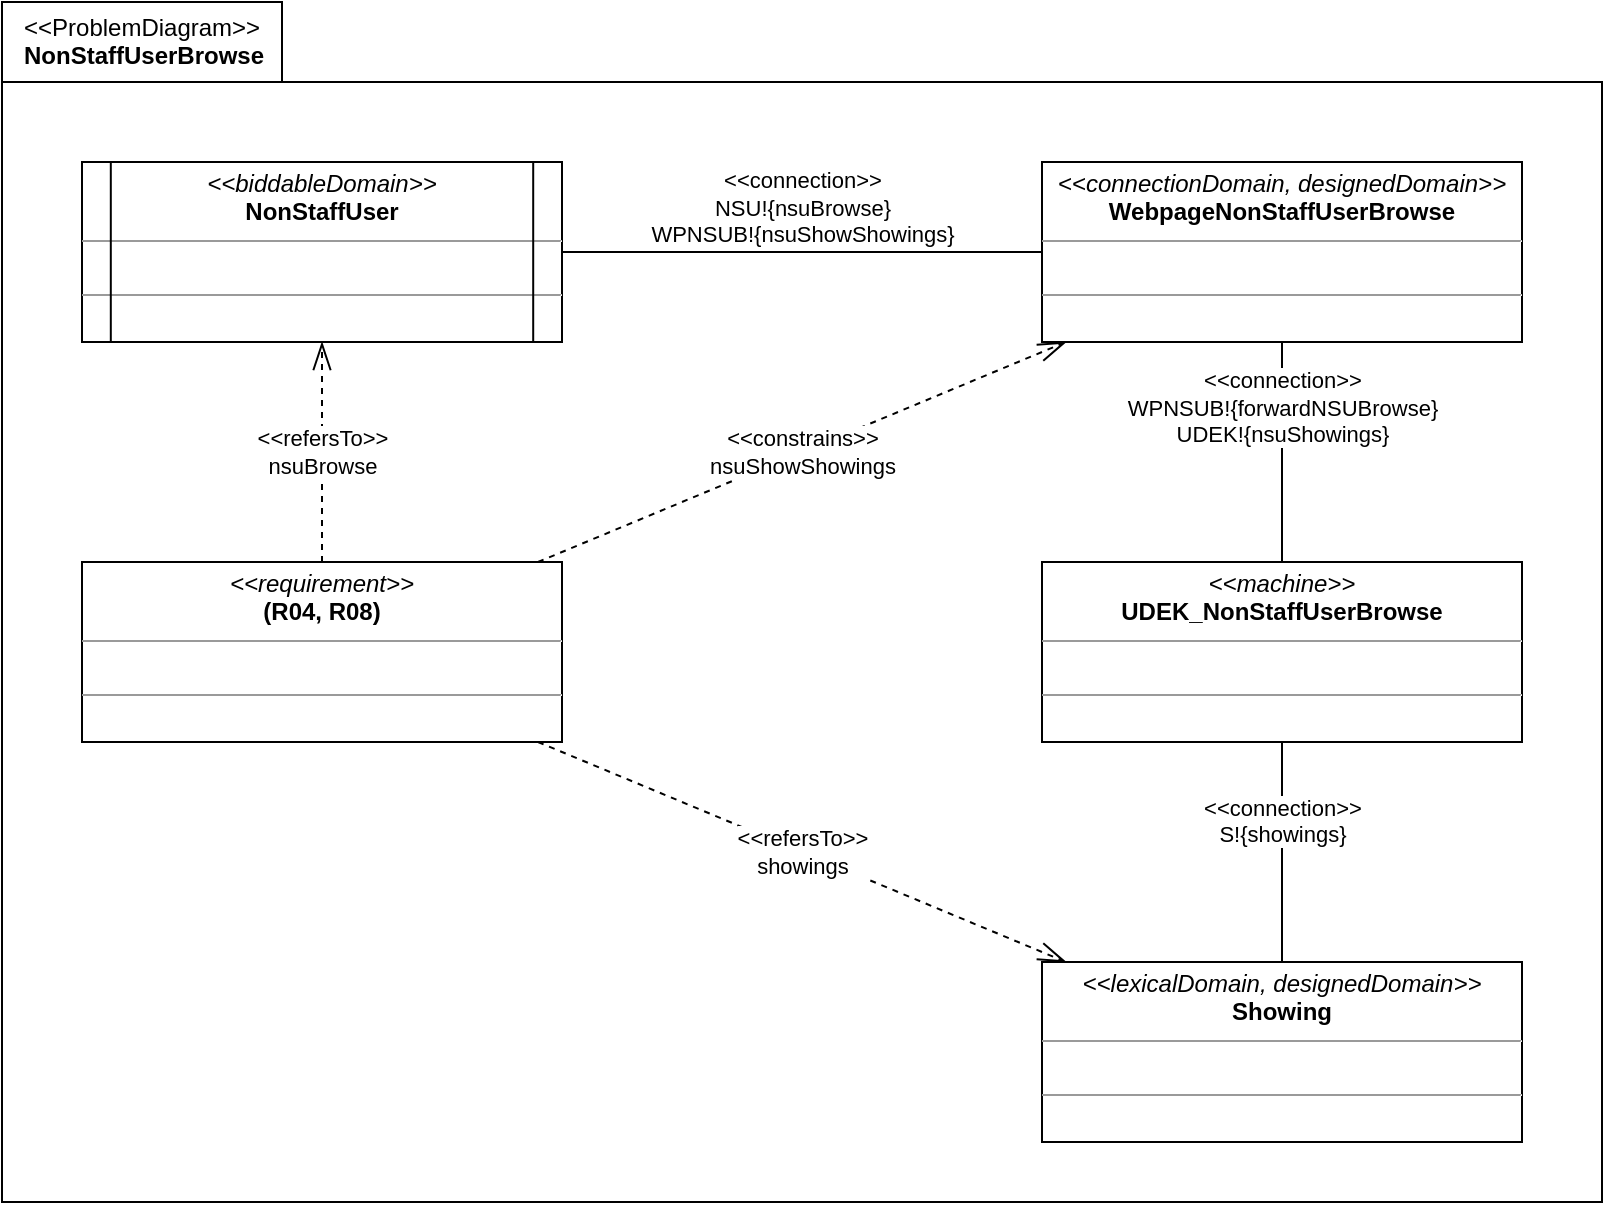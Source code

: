 <mxfile version="16.5.1" type="device" pages="2"><diagram id="HJAiawC3LnzVQ6_J9PEd" name="PD"><mxGraphModel dx="1102" dy="1025" grid="1" gridSize="10" guides="1" tooltips="1" connect="1" arrows="1" fold="1" page="1" pageScale="1" pageWidth="3300" pageHeight="2339" math="0" shadow="0"><root><mxCell id="0"/><mxCell id="1" parent="0"/><mxCell id="Pyk-7Evq5UinFHrFcz_W-2" value="&lt;div&gt;&lt;span style=&quot;font-weight: 400&quot;&gt;&amp;lt;&amp;lt;ProblemDiagram&amp;gt;&amp;gt;&lt;/span&gt;&lt;/div&gt;&lt;div style=&quot;text-align: center&quot;&gt;NonStaffUserBrowse&lt;/div&gt;" style="shape=folder;fontStyle=1;spacingTop=1;tabWidth=140;tabHeight=40;tabPosition=left;html=1;rounded=0;shadow=0;glass=0;comic=0;sketch=0;pointerEvents=1;gradientColor=none;labelPosition=center;verticalLabelPosition=middle;align=left;verticalAlign=top;spacing=0;spacingLeft=11;collapsible=1;container=1;recursiveResize=0;fillColor=default;" parent="1" vertex="1"><mxGeometry x="80" y="80" width="800" height="600" as="geometry"><mxRectangle width="140" height="40" as="alternateBounds"/></mxGeometry></mxCell><mxCell id="Pyk-7Evq5UinFHrFcz_W-1" value="" style="group" parent="Pyk-7Evq5UinFHrFcz_W-2" vertex="1" connectable="0"><mxGeometry x="40" y="80" width="720" height="490" as="geometry"/></mxCell><mxCell id="KDBTLxFGgnaU9NGdv36--2" value="&lt;p style=&quot;margin: 0px ; margin-top: 4px ; text-align: center&quot;&gt;&lt;i&gt;&amp;lt;&amp;lt;machine&amp;gt;&amp;gt;&lt;/i&gt;&lt;br&gt;&lt;b&gt;UDEK_NonStaffUserBrowse&lt;/b&gt;&lt;/p&gt;&lt;hr size=&quot;1&quot;&gt;&lt;p style=&quot;margin: 0px ; margin-left: 4px&quot;&gt;&lt;br&gt;&lt;/p&gt;&lt;hr size=&quot;1&quot;&gt;&lt;p style=&quot;margin: 0px ; margin-left: 4px&quot;&gt;&lt;br&gt;&lt;/p&gt;" style="verticalAlign=top;align=left;overflow=fill;fontSize=12;fontFamily=Helvetica;html=1;rounded=0;shadow=0;glass=0;comic=0;sketch=0;pointerEvents=1;fontColor=default;gradientColor=none;container=0;" parent="Pyk-7Evq5UinFHrFcz_W-1" vertex="1"><mxGeometry x="480" y="200" width="240" height="90" as="geometry"/></mxCell><mxCell id="SD9rnTB3RjBBTFC45QrC-1" value="&amp;lt;&amp;lt;connection&amp;gt;&amp;gt;&lt;br&gt;WPNSUB!{forwardNSUBrowse}&lt;br&gt;UDEK!{nsuShowings}" style="rounded=0;orthogonalLoop=1;jettySize=auto;html=1;startArrow=none;startFill=0;endArrow=none;endFill=0;startSize=12;endSize=12;verticalAlign=bottom;" parent="Pyk-7Evq5UinFHrFcz_W-1" source="KDBTLxFGgnaU9NGdv36--3" target="KDBTLxFGgnaU9NGdv36--2" edge="1"><mxGeometry relative="1" as="geometry"/></mxCell><mxCell id="KDBTLxFGgnaU9NGdv36--3" value="&lt;p style=&quot;margin: 0px ; margin-top: 4px ; text-align: center&quot;&gt;&lt;i&gt;&amp;lt;&amp;lt;connectionDomain, designedDomain&amp;gt;&amp;gt;&lt;/i&gt;&lt;br&gt;&lt;b&gt;WebpageNonStaffUserBrowse&lt;/b&gt;&lt;/p&gt;&lt;hr size=&quot;1&quot;&gt;&lt;p style=&quot;margin: 0px ; margin-left: 4px&quot;&gt;&lt;br&gt;&lt;/p&gt;&lt;hr size=&quot;1&quot;&gt;&lt;p style=&quot;margin: 0px ; margin-left: 4px&quot;&gt;&lt;br&gt;&lt;/p&gt;" style="verticalAlign=top;align=left;overflow=fill;fontSize=12;fontFamily=Helvetica;html=1;rounded=0;shadow=0;glass=0;comic=0;sketch=0;pointerEvents=1;fontColor=default;gradientColor=none;container=0;" parent="Pyk-7Evq5UinFHrFcz_W-1" vertex="1"><mxGeometry x="480" width="240" height="90" as="geometry"/></mxCell><mxCell id="KDBTLxFGgnaU9NGdv36--21" value="" style="group" parent="Pyk-7Evq5UinFHrFcz_W-1" vertex="1" connectable="0"><mxGeometry width="240" height="90" as="geometry"/></mxCell><mxCell id="KDBTLxFGgnaU9NGdv36--15" value="&lt;p style=&quot;margin: 0px ; margin-top: 4px ; text-align: center&quot;&gt;&lt;i&gt;&amp;lt;&amp;lt;biddableDomain&amp;gt;&amp;gt;&lt;/i&gt;&lt;br&gt;&lt;b&gt;NonStaffUser&lt;/b&gt;&lt;/p&gt;&lt;hr size=&quot;1&quot;&gt;&lt;p style=&quot;margin: 0px ; margin-left: 4px&quot;&gt;&lt;br&gt;&lt;/p&gt;&lt;hr size=&quot;1&quot;&gt;&lt;p style=&quot;margin: 0px ; margin-left: 4px&quot;&gt;&lt;br&gt;&lt;/p&gt;" style="verticalAlign=top;align=left;overflow=fill;fontSize=12;fontFamily=Helvetica;html=1;rounded=0;shadow=0;glass=0;comic=0;sketch=0;pointerEvents=1;fontColor=default;gradientColor=none;container=0;points=[[0,0,0,0,0],[0,0.24,0,0,0],[0,0.5,0,0,0],[0,0.76,0,0,0],[0,1,0,0,0],[0.06,0,0,0,0],[0.06,1,0,0,0],[0.13,0,0,0,0],[0.13,1,0,0,0],[0.25,0,0,0,0],[0.25,1,0,0,0],[0.5,0,0,0,0],[0.5,1,0,0,0],[0.75,0,0,0,0],[0.75,1,0,0,0],[0.88,0,0,0,0],[0.88,1,0,0,0],[0.94,0,0,0,0],[0.94,1,0,0,0],[1,0,0,0,0],[1,0.26,0,0,0],[1,0.5,0,0,0],[1,0.76,0,0,0],[1,1,0,0,0]];strokeWidth=1;" parent="KDBTLxFGgnaU9NGdv36--21" vertex="1"><mxGeometry width="240" height="90" as="geometry"/></mxCell><mxCell id="KDBTLxFGgnaU9NGdv36--19" style="rounded=0;orthogonalLoop=1;jettySize=auto;html=1;exitX=0.06;exitY=0;exitDx=0;exitDy=0;exitPerimeter=0;entryX=0.06;entryY=1;entryDx=0;entryDy=0;entryPerimeter=0;startArrow=none;startFill=0;endArrow=none;endFill=0;startSize=12;endSize=12;" parent="KDBTLxFGgnaU9NGdv36--21" source="KDBTLxFGgnaU9NGdv36--15" target="KDBTLxFGgnaU9NGdv36--15" edge="1"><mxGeometry relative="1" as="geometry"/></mxCell><mxCell id="KDBTLxFGgnaU9NGdv36--20" style="rounded=0;orthogonalLoop=1;jettySize=auto;html=1;exitX=0.94;exitY=0;exitDx=0;exitDy=0;exitPerimeter=0;entryX=0.94;entryY=1;entryDx=0;entryDy=0;entryPerimeter=0;startArrow=none;startFill=0;endArrow=none;endFill=0;startSize=12;endSize=12;" parent="KDBTLxFGgnaU9NGdv36--21" source="KDBTLxFGgnaU9NGdv36--15" target="KDBTLxFGgnaU9NGdv36--15" edge="1"><mxGeometry relative="1" as="geometry"><mxPoint x="24.4" y="-30" as="sourcePoint"/><mxPoint x="24.4" y="60" as="targetPoint"/></mxGeometry></mxCell><mxCell id="40rwbLKD-BZJ8o5MiTdF-1" value="&amp;lt;&amp;lt;connection&amp;gt;&amp;gt;&lt;br&gt;NSU!{nsuBrowse}&lt;br&gt;WPNSUB!{nsuShowShowings}" style="rounded=0;orthogonalLoop=1;jettySize=auto;html=1;startArrow=none;startFill=0;endArrow=none;endFill=0;startSize=12;endSize=12;verticalAlign=bottom;" parent="Pyk-7Evq5UinFHrFcz_W-1" source="KDBTLxFGgnaU9NGdv36--15" target="KDBTLxFGgnaU9NGdv36--3" edge="1"><mxGeometry relative="1" as="geometry"/></mxCell><mxCell id="SD9rnTB3RjBBTFC45QrC-4" value="&amp;lt;&amp;lt;connection&amp;gt;&amp;gt;&lt;br&gt;S!{showings}" style="rounded=0;orthogonalLoop=1;jettySize=auto;html=1;startArrow=none;startFill=0;endArrow=none;endFill=0;startSize=12;endSize=12;verticalAlign=bottom;" parent="Pyk-7Evq5UinFHrFcz_W-1" source="SD9rnTB3RjBBTFC45QrC-3" target="KDBTLxFGgnaU9NGdv36--2" edge="1"><mxGeometry relative="1" as="geometry"/></mxCell><mxCell id="SD9rnTB3RjBBTFC45QrC-3" value="&lt;p style=&quot;margin: 0px ; margin-top: 4px ; text-align: center&quot;&gt;&lt;i&gt;&amp;lt;&amp;lt;lexicalDomain, designedDomain&amp;gt;&amp;gt;&lt;/i&gt;&lt;br&gt;&lt;b&gt;Showing&lt;/b&gt;&lt;/p&gt;&lt;hr size=&quot;1&quot;&gt;&lt;p style=&quot;margin: 0px ; margin-left: 4px&quot;&gt;&lt;br&gt;&lt;/p&gt;&lt;hr size=&quot;1&quot;&gt;&lt;p style=&quot;margin: 0px ; margin-left: 4px&quot;&gt;&lt;br&gt;&lt;/p&gt;" style="verticalAlign=top;align=left;overflow=fill;fontSize=12;fontFamily=Helvetica;html=1;rounded=0;shadow=0;glass=0;comic=0;sketch=0;pointerEvents=1;fontColor=default;gradientColor=none;container=0;strokeWidth=1;" parent="Pyk-7Evq5UinFHrFcz_W-1" vertex="1"><mxGeometry x="480" y="400" width="240" height="90" as="geometry"/></mxCell><mxCell id="SD9rnTB3RjBBTFC45QrC-7" value="&amp;lt;&amp;lt;constrains&amp;gt;&amp;gt;&lt;br&gt;nsuShowShowings" style="edgeStyle=none;rounded=0;orthogonalLoop=1;jettySize=auto;html=1;startArrow=none;startFill=0;endArrow=openThin;endFill=0;startSize=12;endSize=12;dashed=1;" parent="Pyk-7Evq5UinFHrFcz_W-1" source="SD9rnTB3RjBBTFC45QrC-5" target="KDBTLxFGgnaU9NGdv36--3" edge="1"><mxGeometry relative="1" as="geometry"/></mxCell><mxCell id="SD9rnTB3RjBBTFC45QrC-8" value="&amp;lt;&amp;lt;refersTo&amp;gt;&amp;gt;&lt;br&gt;nsuBrowse" style="edgeStyle=none;rounded=0;orthogonalLoop=1;jettySize=auto;html=1;dashed=1;startArrow=none;startFill=0;endArrow=openThin;endFill=0;startSize=12;endSize=12;" parent="Pyk-7Evq5UinFHrFcz_W-1" source="SD9rnTB3RjBBTFC45QrC-5" target="KDBTLxFGgnaU9NGdv36--15" edge="1"><mxGeometry relative="1" as="geometry"/></mxCell><mxCell id="SD9rnTB3RjBBTFC45QrC-9" value="&amp;lt;&amp;lt;refersTo&amp;gt;&amp;gt;&lt;br&gt;showings" style="edgeStyle=none;rounded=0;orthogonalLoop=1;jettySize=auto;html=1;dashed=1;startArrow=none;startFill=0;endArrow=openThin;endFill=0;startSize=12;endSize=12;" parent="Pyk-7Evq5UinFHrFcz_W-1" source="SD9rnTB3RjBBTFC45QrC-5" target="SD9rnTB3RjBBTFC45QrC-3" edge="1"><mxGeometry relative="1" as="geometry"/></mxCell><mxCell id="SD9rnTB3RjBBTFC45QrC-5" value="&lt;p style=&quot;margin: 0px ; margin-top: 4px ; text-align: center&quot;&gt;&lt;i&gt;&amp;lt;&amp;lt;requirement&amp;gt;&amp;gt;&lt;/i&gt;&lt;br&gt;&lt;b&gt;(R04, R08)&lt;/b&gt;&lt;/p&gt;&lt;hr size=&quot;1&quot;&gt;&lt;p style=&quot;margin: 0px ; margin-left: 4px&quot;&gt;&lt;br&gt;&lt;/p&gt;&lt;hr size=&quot;1&quot;&gt;&lt;p style=&quot;margin: 0px ; margin-left: 4px&quot;&gt;&lt;br&gt;&lt;/p&gt;" style="verticalAlign=top;align=left;overflow=fill;fontSize=12;fontFamily=Helvetica;html=1;rounded=0;shadow=0;glass=0;comic=0;sketch=0;pointerEvents=1;fontColor=default;gradientColor=none;container=0;" parent="Pyk-7Evq5UinFHrFcz_W-1" vertex="1"><mxGeometry y="200" width="240" height="90" as="geometry"/></mxCell></root></mxGraphModel></diagram><diagram id="oI22RJOVd-UNP8y3LHGg" name="Mapping"><mxGraphModel dx="1662" dy="875" grid="1" gridSize="10" guides="1" tooltips="1" connect="1" arrows="1" fold="1" page="1" pageScale="1" pageWidth="3300" pageHeight="2339" math="0" shadow="0"><root><mxCell id="fOLdVOs8vfkJuQPFm-1K-0"/><mxCell id="fOLdVOs8vfkJuQPFm-1K-1" parent="fOLdVOs8vfkJuQPFm-1K-0"/><mxCell id="yC-IHtAwKcbV0Vknm0KA-0" value="" style="group" parent="fOLdVOs8vfkJuQPFm-1K-1" vertex="1" connectable="0"><mxGeometry x="40" y="80" width="240" height="90" as="geometry"/></mxCell><mxCell id="yC-IHtAwKcbV0Vknm0KA-1" value="&lt;p style=&quot;margin: 0px ; margin-top: 4px ; text-align: center&quot;&gt;&lt;i&gt;&amp;lt;&amp;lt;biddableDomain&amp;gt;&amp;gt;&lt;/i&gt;&lt;br&gt;&lt;b&gt;Customer&lt;/b&gt;&lt;/p&gt;&lt;hr size=&quot;1&quot;&gt;&lt;p style=&quot;margin: 0px ; margin-left: 4px&quot;&gt;&lt;br&gt;&lt;/p&gt;&lt;hr size=&quot;1&quot;&gt;&lt;p style=&quot;margin: 0px ; margin-left: 4px&quot;&gt;&lt;br&gt;&lt;/p&gt;" style="verticalAlign=top;align=left;overflow=fill;fontSize=12;fontFamily=Helvetica;html=1;rounded=0;shadow=0;glass=0;comic=0;sketch=0;pointerEvents=1;fontColor=default;gradientColor=none;container=0;points=[[0,0,0,0,0],[0,0.24,0,0,0],[0,0.5,0,0,0],[0,0.76,0,0,0],[0,1,0,0,0],[0.06,0,0,0,0],[0.06,1,0,0,0],[0.13,0,0,0,0],[0.13,1,0,0,0],[0.25,0,0,0,0],[0.25,1,0,0,0],[0.5,0,0,0,0],[0.5,1,0,0,0],[0.75,0,0,0,0],[0.75,1,0,0,0],[0.88,0,0,0,0],[0.88,1,0,0,0],[0.94,0,0,0,0],[0.94,1,0,0,0],[1,0,0,0,0],[1,0.26,0,0,0],[1,0.5,0,0,0],[1,0.76,0,0,0],[1,1,0,0,0]];strokeWidth=1;" parent="yC-IHtAwKcbV0Vknm0KA-0" vertex="1"><mxGeometry width="240" height="90" as="geometry"/></mxCell><mxCell id="yC-IHtAwKcbV0Vknm0KA-2" style="rounded=0;orthogonalLoop=1;jettySize=auto;html=1;endArrow=none;endFill=0;strokeWidth=1;entryX=0.06;entryY=1;entryDx=0;entryDy=0;entryPerimeter=0;exitX=0.06;exitY=0;exitDx=0;exitDy=0;exitPerimeter=0;" parent="yC-IHtAwKcbV0Vknm0KA-0" source="yC-IHtAwKcbV0Vknm0KA-1" target="yC-IHtAwKcbV0Vknm0KA-1" edge="1"><mxGeometry relative="1" as="geometry"><mxPoint x="30" as="sourcePoint"/><mxPoint x="14" y="90" as="targetPoint"/></mxGeometry></mxCell><mxCell id="yC-IHtAwKcbV0Vknm0KA-3" style="edgeStyle=none;shape=connector;rounded=0;orthogonalLoop=1;jettySize=auto;html=1;exitX=0.94;exitY=0;exitDx=0;exitDy=0;exitPerimeter=0;labelBackgroundColor=default;fontFamily=Helvetica;fontSize=11;fontColor=default;endArrow=none;endFill=0;strokeColor=default;strokeWidth=1;" parent="yC-IHtAwKcbV0Vknm0KA-0" source="yC-IHtAwKcbV0Vknm0KA-1" edge="1"><mxGeometry relative="1" as="geometry"><mxPoint x="226" y="90" as="targetPoint"/></mxGeometry></mxCell><mxCell id="yC-IHtAwKcbV0Vknm0KA-4" value="" style="group" parent="fOLdVOs8vfkJuQPFm-1K-1" vertex="1" connectable="0"><mxGeometry x="360" y="80" width="240" height="90" as="geometry"/></mxCell><mxCell id="yC-IHtAwKcbV0Vknm0KA-5" value="&lt;p style=&quot;margin: 0px ; margin-top: 4px ; text-align: center&quot;&gt;&lt;i&gt;&amp;lt;&amp;lt;biddableDomain&amp;gt;&amp;gt;&lt;/i&gt;&lt;br&gt;&lt;b&gt;User&lt;/b&gt;&lt;/p&gt;&lt;hr size=&quot;1&quot;&gt;&lt;p style=&quot;margin: 0px ; margin-left: 4px&quot;&gt;&lt;br&gt;&lt;/p&gt;&lt;hr size=&quot;1&quot;&gt;&lt;p style=&quot;margin: 0px ; margin-left: 4px&quot;&gt;&lt;br&gt;&lt;/p&gt;" style="verticalAlign=top;align=left;overflow=fill;fontSize=12;fontFamily=Helvetica;html=1;rounded=0;shadow=0;glass=0;comic=0;sketch=0;pointerEvents=1;fontColor=default;gradientColor=none;container=0;points=[[0,0,0,0,0],[0,0.24,0,0,0],[0,0.5,0,0,0],[0,0.76,0,0,0],[0,1,0,0,0],[0.06,0,0,0,0],[0.06,1,0,0,0],[0.13,0,0,0,0],[0.13,1,0,0,0],[0.25,0,0,0,0],[0.25,1,0,0,0],[0.5,0,0,0,0],[0.5,1,0,0,0],[0.75,0,0,0,0],[0.75,1,0,0,0],[0.88,0,0,0,0],[0.88,1,0,0,0],[0.94,0,0,0,0],[0.94,1,0,0,0],[1,0,0,0,0],[1,0.26,0,0,0],[1,0.5,0,0,0],[1,0.76,0,0,0],[1,1,0,0,0]];strokeWidth=1;" parent="yC-IHtAwKcbV0Vknm0KA-4" vertex="1"><mxGeometry width="240" height="90" as="geometry"/></mxCell><mxCell id="yC-IHtAwKcbV0Vknm0KA-6" style="rounded=0;orthogonalLoop=1;jettySize=auto;html=1;endArrow=none;endFill=0;strokeWidth=1;entryX=0.06;entryY=1;entryDx=0;entryDy=0;entryPerimeter=0;exitX=0.06;exitY=0;exitDx=0;exitDy=0;exitPerimeter=0;" parent="yC-IHtAwKcbV0Vknm0KA-4" source="yC-IHtAwKcbV0Vknm0KA-5" target="yC-IHtAwKcbV0Vknm0KA-5" edge="1"><mxGeometry relative="1" as="geometry"><mxPoint x="30" as="sourcePoint"/><mxPoint x="14" y="90" as="targetPoint"/></mxGeometry></mxCell><mxCell id="yC-IHtAwKcbV0Vknm0KA-7" style="edgeStyle=none;shape=connector;rounded=0;orthogonalLoop=1;jettySize=auto;html=1;exitX=0.94;exitY=0;exitDx=0;exitDy=0;exitPerimeter=0;labelBackgroundColor=default;fontFamily=Helvetica;fontSize=11;fontColor=default;endArrow=none;endFill=0;strokeColor=default;strokeWidth=1;" parent="yC-IHtAwKcbV0Vknm0KA-4" source="yC-IHtAwKcbV0Vknm0KA-5" edge="1"><mxGeometry relative="1" as="geometry"><mxPoint x="226" y="90" as="targetPoint"/></mxGeometry></mxCell><mxCell id="yC-IHtAwKcbV0Vknm0KA-8" style="edgeStyle=orthogonalEdgeStyle;rounded=0;orthogonalLoop=1;jettySize=auto;html=1;exitX=0.5;exitY=0;exitDx=0;exitDy=0;exitPerimeter=0;endArrow=openThin;endFill=0;endSize=12;startSize=12;startArrow=diamondThin;startFill=0;" parent="fOLdVOs8vfkJuQPFm-1K-1" source="yC-IHtAwKcbV0Vknm0KA-11" target="yC-IHtAwKcbV0Vknm0KA-1" edge="1"><mxGeometry relative="1" as="geometry"/></mxCell><mxCell id="yC-IHtAwKcbV0Vknm0KA-9" style="edgeStyle=orthogonalEdgeStyle;rounded=0;orthogonalLoop=1;jettySize=auto;html=1;exitX=0.5;exitY=0;exitDx=0;exitDy=0;exitPerimeter=0;startArrow=diamondThin;startFill=0;endArrow=openThin;endFill=0;startSize=12;endSize=12;" parent="fOLdVOs8vfkJuQPFm-1K-1" source="yC-IHtAwKcbV0Vknm0KA-11" target="yC-IHtAwKcbV0Vknm0KA-5" edge="1"><mxGeometry relative="1" as="geometry"/></mxCell><mxCell id="yC-IHtAwKcbV0Vknm0KA-10" value="" style="group" parent="fOLdVOs8vfkJuQPFm-1K-1" vertex="1" connectable="0"><mxGeometry x="200" y="240" width="240" height="90" as="geometry"/></mxCell><mxCell id="yC-IHtAwKcbV0Vknm0KA-11" value="&lt;p style=&quot;margin: 0px ; margin-top: 4px ; text-align: center&quot;&gt;&lt;i&gt;&amp;lt;&amp;lt;biddableDomain&amp;gt;&amp;gt;&lt;/i&gt;&lt;br&gt;&lt;b&gt;NonStaffUser&lt;/b&gt;&lt;/p&gt;&lt;hr size=&quot;1&quot;&gt;&lt;p style=&quot;margin: 0px ; margin-left: 4px&quot;&gt;&lt;br&gt;&lt;/p&gt;&lt;hr size=&quot;1&quot;&gt;&lt;p style=&quot;margin: 0px ; margin-left: 4px&quot;&gt;&lt;br&gt;&lt;/p&gt;" style="verticalAlign=top;align=left;overflow=fill;fontSize=12;fontFamily=Helvetica;html=1;rounded=0;shadow=0;glass=0;comic=0;sketch=0;pointerEvents=1;fontColor=default;gradientColor=none;container=0;points=[[0,0,0,0,0],[0,0.24,0,0,0],[0,0.5,0,0,0],[0,0.76,0,0,0],[0,1,0,0,0],[0.06,0,0,0,0],[0.06,1,0,0,0],[0.13,0,0,0,0],[0.13,1,0,0,0],[0.25,0,0,0,0],[0.25,1,0,0,0],[0.5,0,0,0,0],[0.5,1,0,0,0],[0.75,0,0,0,0],[0.75,1,0,0,0],[0.88,0,0,0,0],[0.88,1,0,0,0],[0.94,0,0,0,0],[0.94,1,0,0,0],[1,0,0,0,0],[1,0.26,0,0,0],[1,0.5,0,0,0],[1,0.76,0,0,0],[1,1,0,0,0]];strokeWidth=1;" parent="yC-IHtAwKcbV0Vknm0KA-10" vertex="1"><mxGeometry width="240" height="90" as="geometry"/></mxCell><mxCell id="yC-IHtAwKcbV0Vknm0KA-12" style="rounded=0;orthogonalLoop=1;jettySize=auto;html=1;exitX=0.06;exitY=0;exitDx=0;exitDy=0;exitPerimeter=0;entryX=0.06;entryY=1;entryDx=0;entryDy=0;entryPerimeter=0;startArrow=none;startFill=0;endArrow=none;endFill=0;startSize=12;endSize=12;" parent="yC-IHtAwKcbV0Vknm0KA-10" source="yC-IHtAwKcbV0Vknm0KA-11" target="yC-IHtAwKcbV0Vknm0KA-11" edge="1"><mxGeometry relative="1" as="geometry"/></mxCell><mxCell id="yC-IHtAwKcbV0Vknm0KA-13" style="rounded=0;orthogonalLoop=1;jettySize=auto;html=1;exitX=0.94;exitY=0;exitDx=0;exitDy=0;exitPerimeter=0;entryX=0.94;entryY=1;entryDx=0;entryDy=0;entryPerimeter=0;startArrow=none;startFill=0;endArrow=none;endFill=0;startSize=12;endSize=12;" parent="yC-IHtAwKcbV0Vknm0KA-10" source="yC-IHtAwKcbV0Vknm0KA-11" target="yC-IHtAwKcbV0Vknm0KA-11" edge="1"><mxGeometry relative="1" as="geometry"><mxPoint x="24.4" y="-30" as="sourcePoint"/><mxPoint x="24.4" y="60" as="targetPoint"/></mxGeometry></mxCell><mxCell id="Otl8EnRv2uJ1sNcV3oOm-0" value="" style="group" parent="fOLdVOs8vfkJuQPFm-1K-1" vertex="1" connectable="0"><mxGeometry x="200" y="720" width="240" height="90" as="geometry"/></mxCell><mxCell id="Otl8EnRv2uJ1sNcV3oOm-1" value="&lt;p style=&quot;margin: 0px ; margin-top: 4px ; text-align: center&quot;&gt;&lt;i&gt;&amp;lt;&amp;lt;interface&amp;gt;&amp;gt;&lt;/i&gt;&lt;br&gt;&lt;b&gt;NSU!{nsuBrowse}&lt;/b&gt;&lt;/p&gt;&lt;hr size=&quot;1&quot;&gt;&lt;p style=&quot;margin: 0px ; margin-left: 4px&quot;&gt;&lt;br&gt;&lt;/p&gt;&lt;hr size=&quot;1&quot;&gt;&lt;p style=&quot;margin: 0px ; margin-left: 4px&quot;&gt;&lt;br&gt;&lt;/p&gt;" style="verticalAlign=top;align=left;overflow=fill;fontSize=12;fontFamily=Helvetica;html=1;rounded=0;shadow=0;glass=0;comic=0;sketch=0;pointerEvents=1;fontColor=default;gradientColor=none;container=0;points=[[0,0,0,0,0],[0,0.24,0,0,0],[0,0.5,0,0,0],[0,0.76,0,0,0],[0,1,0,0,0],[0.06,0,0,0,0],[0.06,1,0,0,0],[0.13,0,0,0,0],[0.13,1,0,0,0],[0.25,0,0,0,0],[0.25,1,0,0,0],[0.5,0,0,0,0],[0.5,1,0,0,0],[0.75,0,0,0,0],[0.75,1,0,0,0],[0.88,0,0,0,0],[0.88,1,0,0,0],[0.94,0,0,0,0],[0.94,1,0,0,0],[1,0,0,0,0],[1,0.26,0,0,0],[1,0.5,0,0,0],[1,0.76,0,0,0],[1,1,0,0,0]];strokeWidth=1;" parent="Otl8EnRv2uJ1sNcV3oOm-0" vertex="1"><mxGeometry width="240" height="90" as="geometry"/></mxCell><mxCell id="GV2AbOOw1VaXCesjClQB-0" value="" style="group" parent="fOLdVOs8vfkJuQPFm-1K-1" vertex="1" connectable="0"><mxGeometry x="200" y="560" width="240" height="90" as="geometry"/></mxCell><mxCell id="GV2AbOOw1VaXCesjClQB-1" value="&lt;p style=&quot;margin: 0px ; margin-top: 4px ; text-align: center&quot;&gt;&lt;i&gt;&amp;lt;&amp;lt;interface&amp;gt;&amp;gt;&lt;/i&gt;&lt;br&gt;&lt;b&gt;C!{uBrowse}&lt;/b&gt;&lt;/p&gt;&lt;hr size=&quot;1&quot;&gt;&lt;p style=&quot;margin: 0px ; margin-left: 4px&quot;&gt;&lt;br&gt;&lt;/p&gt;&lt;hr size=&quot;1&quot;&gt;&lt;p style=&quot;margin: 0px ; margin-left: 4px&quot;&gt;&lt;br&gt;&lt;/p&gt;" style="verticalAlign=top;align=left;overflow=fill;fontSize=12;fontFamily=Helvetica;html=1;rounded=0;shadow=0;glass=0;comic=0;sketch=0;pointerEvents=1;fontColor=default;gradientColor=none;container=0;points=[[0,0,0,0,0],[0,0.24,0,0,0],[0,0.5,0,0,0],[0,0.76,0,0,0],[0,1,0,0,0],[0.06,0,0,0,0],[0.06,1,0,0,0],[0.13,0,0,0,0],[0.13,1,0,0,0],[0.25,0,0,0,0],[0.25,1,0,0,0],[0.5,0,0,0,0],[0.5,1,0,0,0],[0.75,0,0,0,0],[0.75,1,0,0,0],[0.88,0,0,0,0],[0.88,1,0,0,0],[0.94,0,0,0,0],[0.94,1,0,0,0],[1,0,0,0,0],[1,0.26,0,0,0],[1,0.5,0,0,0],[1,0.76,0,0,0],[1,1,0,0,0]];strokeWidth=1;" parent="GV2AbOOw1VaXCesjClQB-0" vertex="1"><mxGeometry width="240" height="90" as="geometry"/></mxCell><mxCell id="GV2AbOOw1VaXCesjClQB-2" value="&lt;p style=&quot;margin: 0px ; margin-top: 4px ; text-align: center&quot;&gt;&lt;i&gt;&amp;lt;&amp;lt;interface&amp;gt;&amp;gt;&lt;/i&gt;&lt;br&gt;&lt;b&gt;U!{uBrowse}&lt;/b&gt;&lt;/p&gt;&lt;hr size=&quot;1&quot;&gt;&lt;p style=&quot;margin: 0px ; margin-left: 4px&quot;&gt;&lt;br&gt;&lt;/p&gt;&lt;hr size=&quot;1&quot;&gt;&lt;p style=&quot;margin: 0px ; margin-left: 4px&quot;&gt;&lt;br&gt;&lt;/p&gt;" style="verticalAlign=top;align=left;overflow=fill;fontSize=12;fontFamily=Helvetica;html=1;rounded=0;shadow=0;glass=0;comic=0;sketch=0;pointerEvents=1;fontColor=default;gradientColor=none;container=0;points=[[0,0,0,0,0],[0,0.24,0,0,0],[0,0.5,0,0,0],[0,0.76,0,0,0],[0,1,0,0,0],[0.06,0,0,0,0],[0.06,1,0,0,0],[0.13,0,0,0,0],[0.13,1,0,0,0],[0.25,0,0,0,0],[0.25,1,0,0,0],[0.5,0,0,0,0],[0.5,1,0,0,0],[0.75,0,0,0,0],[0.75,1,0,0,0],[0.88,0,0,0,0],[0.88,1,0,0,0],[0.94,0,0,0,0],[0.94,1,0,0,0],[1,0,0,0,0],[1,0.26,0,0,0],[1,0.5,0,0,0],[1,0.76,0,0,0],[1,1,0,0,0]];strokeWidth=1;" parent="fOLdVOs8vfkJuQPFm-1K-1" vertex="1"><mxGeometry x="200" y="880" width="240" height="90" as="geometry"/></mxCell><mxCell id="j6mfx0AlwyM8R6SO0MoJ-4" style="edgeStyle=none;rounded=0;orthogonalLoop=1;jettySize=auto;html=1;startArrow=diamondThin;startFill=0;endArrow=openThin;endFill=0;startSize=12;endSize=12;" parent="fOLdVOs8vfkJuQPFm-1K-1" source="j6mfx0AlwyM8R6SO0MoJ-2" target="GV2AbOOw1VaXCesjClQB-1" edge="1"><mxGeometry relative="1" as="geometry"><mxPoint x="680.0" y="530" as="sourcePoint"/></mxGeometry></mxCell><mxCell id="j6mfx0AlwyM8R6SO0MoJ-2" value="&lt;p style=&quot;margin: 0px ; margin-top: 4px ; text-align: center&quot;&gt;&lt;i&gt;&amp;lt;&amp;lt;interface&amp;gt;&amp;gt;&lt;/i&gt;&lt;br&gt;&lt;b&gt;C!{cLogout, cBrowse, bookTickets}&lt;/b&gt;&lt;/p&gt;&lt;hr size=&quot;1&quot;&gt;&lt;p style=&quot;margin: 0px ; margin-left: 4px&quot;&gt;&lt;br&gt;&lt;/p&gt;&lt;hr size=&quot;1&quot;&gt;&lt;p style=&quot;margin: 0px ; margin-left: 4px&quot;&gt;&lt;br&gt;&lt;/p&gt;" style="verticalAlign=top;align=left;overflow=fill;fontSize=12;fontFamily=Helvetica;html=1;rounded=0;shadow=0;glass=0;comic=0;sketch=0;pointerEvents=1;fontColor=default;gradientColor=none;container=0;" parent="fOLdVOs8vfkJuQPFm-1K-1" vertex="1"><mxGeometry x="200" y="400" width="240" height="90" as="geometry"/></mxCell><mxCell id="j6mfx0AlwyM8R6SO0MoJ-5" style="edgeStyle=none;rounded=0;orthogonalLoop=1;jettySize=auto;html=1;startArrow=diamondThin;startFill=0;endArrow=openThin;endFill=0;startSize=12;endSize=12;" parent="fOLdVOs8vfkJuQPFm-1K-1" source="j6mfx0AlwyM8R6SO0MoJ-3" target="GV2AbOOw1VaXCesjClQB-2" edge="1"><mxGeometry relative="1" as="geometry"/></mxCell><mxCell id="j6mfx0AlwyM8R6SO0MoJ-3" value="&lt;p style=&quot;margin: 0px ; margin-top: 4px ; text-align: center&quot;&gt;&lt;i&gt;&amp;lt;&amp;lt;interface&amp;gt;&amp;gt;&lt;/i&gt;&lt;br&gt;&lt;b&gt;U!{uBrowse, cLogin, cRegister, sLogin}&lt;/b&gt;&lt;/p&gt;&lt;hr size=&quot;1&quot;&gt;&lt;p style=&quot;margin: 0px ; margin-left: 4px&quot;&gt;&lt;br&gt;&lt;/p&gt;&lt;hr size=&quot;1&quot;&gt;&lt;p style=&quot;margin: 0px ; margin-left: 4px&quot;&gt;&lt;br&gt;&lt;/p&gt;" style="verticalAlign=top;align=left;overflow=fill;fontSize=12;fontFamily=Helvetica;html=1;rounded=0;shadow=0;glass=0;comic=0;sketch=0;pointerEvents=1;fontColor=default;gradientColor=none;container=0;" parent="fOLdVOs8vfkJuQPFm-1K-1" vertex="1"><mxGeometry x="200" y="1040" width="240" height="90" as="geometry"/></mxCell><mxCell id="vW-XqCMh03adUwAaLaFq-0" value="" style="group" parent="fOLdVOs8vfkJuQPFm-1K-1" vertex="1" connectable="0"><mxGeometry x="840" y="400" width="240" height="90" as="geometry"/></mxCell><mxCell id="vW-XqCMh03adUwAaLaFq-1" value="&lt;p style=&quot;margin: 0px ; margin-top: 4px ; text-align: center&quot;&gt;&lt;i&gt;&amp;lt;&amp;lt;interface&amp;gt;&amp;gt;&lt;/i&gt;&lt;br&gt;&lt;b&gt;WPNSUB!{nsuShowShowings}&lt;/b&gt;&lt;/p&gt;&lt;hr size=&quot;1&quot;&gt;&lt;p style=&quot;margin: 0px ; margin-left: 4px&quot;&gt;&lt;br&gt;&lt;/p&gt;&lt;hr size=&quot;1&quot;&gt;&lt;p style=&quot;margin: 0px ; margin-left: 4px&quot;&gt;&lt;br&gt;&lt;/p&gt;" style="verticalAlign=top;align=left;overflow=fill;fontSize=12;fontFamily=Helvetica;html=1;rounded=0;shadow=0;glass=0;comic=0;sketch=0;pointerEvents=1;fontColor=default;gradientColor=none;container=0;points=[[0,0,0,0,0],[0,0.24,0,0,0],[0,0.5,0,0,0],[0,0.76,0,0,0],[0,1,0,0,0],[0.06,0,0,0,0],[0.06,1,0,0,0],[0.13,0,0,0,0],[0.13,1,0,0,0],[0.25,0,0,0,0],[0.25,1,0,0,0],[0.5,0,0,0,0],[0.5,1,0,0,0],[0.75,0,0,0,0],[0.75,1,0,0,0],[0.88,0,0,0,0],[0.88,1,0,0,0],[0.94,0,0,0,0],[0.94,1,0,0,0],[1,0,0,0,0],[1,0.26,0,0,0],[1,0.5,0,0,0],[1,0.76,0,0,0],[1,1,0,0,0]];strokeWidth=1;" parent="vW-XqCMh03adUwAaLaFq-0" vertex="1"><mxGeometry width="240" height="90" as="geometry"/></mxCell><mxCell id="suFBQ_Q6jBbxhgPxG9cx-0" value="" style="group" parent="fOLdVOs8vfkJuQPFm-1K-1" vertex="1" connectable="0"><mxGeometry x="680" y="240" width="240" height="90" as="geometry"/></mxCell><mxCell id="suFBQ_Q6jBbxhgPxG9cx-1" value="&lt;p style=&quot;margin: 0px ; margin-top: 4px ; text-align: center&quot;&gt;&lt;i&gt;&amp;lt;&amp;lt;interface&amp;gt;&amp;gt;&lt;/i&gt;&lt;br&gt;&lt;b&gt;UDEK!{cShowWebsite}&lt;/b&gt;&lt;/p&gt;&lt;hr size=&quot;1&quot;&gt;&lt;p style=&quot;margin: 0px ; margin-left: 4px&quot;&gt;&lt;br&gt;&lt;/p&gt;&lt;hr size=&quot;1&quot;&gt;&lt;p style=&quot;margin: 0px ; margin-left: 4px&quot;&gt;&lt;br&gt;&lt;/p&gt;" style="verticalAlign=top;align=left;overflow=fill;fontSize=12;fontFamily=Helvetica;html=1;rounded=0;shadow=0;glass=0;comic=0;sketch=0;pointerEvents=1;fontColor=default;gradientColor=none;container=0;points=[[0,0,0,0,0],[0,0.24,0,0,0],[0,0.5,0,0,0],[0,0.76,0,0,0],[0,1,0,0,0],[0.06,0,0,0,0],[0.06,1,0,0,0],[0.13,0,0,0,0],[0.13,1,0,0,0],[0.25,0,0,0,0],[0.25,1,0,0,0],[0.5,0,0,0,0],[0.5,1,0,0,0],[0.75,0,0,0,0],[0.75,1,0,0,0],[0.88,0,0,0,0],[0.88,1,0,0,0],[0.94,0,0,0,0],[0.94,1,0,0,0],[1,0,0,0,0],[1,0.26,0,0,0],[1,0.5,0,0,0],[1,0.76,0,0,0],[1,1,0,0,0]];strokeWidth=1;" parent="suFBQ_Q6jBbxhgPxG9cx-0" vertex="1"><mxGeometry width="240" height="90" as="geometry"/></mxCell><mxCell id="suFBQ_Q6jBbxhgPxG9cx-2" value="" style="group" parent="fOLdVOs8vfkJuQPFm-1K-1" vertex="1" connectable="0"><mxGeometry x="1000" y="240" width="240" height="90" as="geometry"/></mxCell><mxCell id="suFBQ_Q6jBbxhgPxG9cx-3" value="&lt;p style=&quot;margin: 0px ; margin-top: 4px ; text-align: center&quot;&gt;&lt;i&gt;&amp;lt;&amp;lt;interface&amp;gt;&amp;gt;&lt;/i&gt;&lt;br&gt;&lt;b&gt;UDEK!{uShowWebsite}&lt;/b&gt;&lt;/p&gt;&lt;hr size=&quot;1&quot;&gt;&lt;p style=&quot;margin: 0px ; margin-left: 4px&quot;&gt;&lt;br&gt;&lt;/p&gt;&lt;hr size=&quot;1&quot;&gt;&lt;p style=&quot;margin: 0px ; margin-left: 4px&quot;&gt;&lt;br&gt;&lt;/p&gt;" style="verticalAlign=top;align=left;overflow=fill;fontSize=12;fontFamily=Helvetica;html=1;rounded=0;shadow=0;glass=0;comic=0;sketch=0;pointerEvents=1;fontColor=default;gradientColor=none;container=0;points=[[0,0,0,0,0],[0,0.24,0,0,0],[0,0.5,0,0,0],[0,0.76,0,0,0],[0,1,0,0,0],[0.06,0,0,0,0],[0.06,1,0,0,0],[0.13,0,0,0,0],[0.13,1,0,0,0],[0.25,0,0,0,0],[0.25,1,0,0,0],[0.5,0,0,0,0],[0.5,1,0,0,0],[0.75,0,0,0,0],[0.75,1,0,0,0],[0.88,0,0,0,0],[0.88,1,0,0,0],[0.94,0,0,0,0],[0.94,1,0,0,0],[1,0,0,0,0],[1,0.26,0,0,0],[1,0.5,0,0,0],[1,0.76,0,0,0],[1,1,0,0,0]];strokeWidth=1;" parent="suFBQ_Q6jBbxhgPxG9cx-2" vertex="1"><mxGeometry width="240" height="90" as="geometry"/></mxCell><mxCell id="suFBQ_Q6jBbxhgPxG9cx-4" value="&amp;lt;&amp;lt;concretizes&amp;gt;&amp;gt;" style="edgeStyle=none;rounded=0;orthogonalLoop=1;jettySize=auto;html=1;startArrow=none;startFill=0;endArrow=openThin;endFill=0;startSize=12;endSize=12;dashed=1;" parent="fOLdVOs8vfkJuQPFm-1K-1" source="vW-XqCMh03adUwAaLaFq-1" target="suFBQ_Q6jBbxhgPxG9cx-1" edge="1"><mxGeometry relative="1" as="geometry"/></mxCell><mxCell id="suFBQ_Q6jBbxhgPxG9cx-5" value="&amp;lt;&amp;lt;concretizes&amp;gt;&amp;gt;" style="edgeStyle=none;rounded=0;orthogonalLoop=1;jettySize=auto;html=1;dashed=1;startArrow=none;startFill=0;endArrow=openThin;endFill=0;startSize=12;endSize=12;" parent="fOLdVOs8vfkJuQPFm-1K-1" source="vW-XqCMh03adUwAaLaFq-1" target="suFBQ_Q6jBbxhgPxG9cx-3" edge="1"><mxGeometry relative="1" as="geometry"/></mxCell><mxCell id="qMxmu-KVtf7Z-rlfkG2O-0" value="" style="group" parent="fOLdVOs8vfkJuQPFm-1K-1" vertex="1" connectable="0"><mxGeometry x="520" y="720" width="240" height="90" as="geometry"/></mxCell><mxCell id="qMxmu-KVtf7Z-rlfkG2O-1" value="&lt;p style=&quot;margin: 0px ; margin-top: 4px ; text-align: center&quot;&gt;&lt;i&gt;&amp;lt;&amp;lt;interface&amp;gt;&amp;gt;&lt;/i&gt;&lt;br&gt;&lt;b&gt;WPNSUB!{forwardNSUBrowse}&lt;/b&gt;&lt;/p&gt;&lt;hr size=&quot;1&quot;&gt;&lt;p style=&quot;margin: 0px ; margin-left: 4px&quot;&gt;&lt;br&gt;&lt;/p&gt;&lt;hr size=&quot;1&quot;&gt;&lt;p style=&quot;margin: 0px ; margin-left: 4px&quot;&gt;&lt;br&gt;&lt;/p&gt;" style="verticalAlign=top;align=left;overflow=fill;fontSize=12;fontFamily=Helvetica;html=1;rounded=0;shadow=0;glass=0;comic=0;sketch=0;pointerEvents=1;fontColor=default;gradientColor=none;container=0;points=[[0,0,0,0,0],[0,0.24,0,0,0],[0,0.5,0,0,0],[0,0.76,0,0,0],[0,1,0,0,0],[0.06,0,0,0,0],[0.06,1,0,0,0],[0.13,0,0,0,0],[0.13,1,0,0,0],[0.25,0,0,0,0],[0.25,1,0,0,0],[0.5,0,0,0,0],[0.5,1,0,0,0],[0.75,0,0,0,0],[0.75,1,0,0,0],[0.88,0,0,0,0],[0.88,1,0,0,0],[0.94,0,0,0,0],[0.94,1,0,0,0],[1,0,0,0,0],[1,0.26,0,0,0],[1,0.5,0,0,0],[1,0.76,0,0,0],[1,1,0,0,0]];strokeWidth=1;" parent="qMxmu-KVtf7Z-rlfkG2O-0" vertex="1"><mxGeometry width="240" height="90" as="geometry"/></mxCell><mxCell id="XfVbLEKhpgwoIwG1fvdO-0" value="&amp;lt;&amp;lt;concretizes&amp;gt;&amp;gt;" style="edgeStyle=none;rounded=0;orthogonalLoop=1;jettySize=auto;html=1;dashed=1;startArrow=none;startFill=0;endArrow=openThin;endFill=0;startSize=12;endSize=12;" parent="fOLdVOs8vfkJuQPFm-1K-1" source="qMxmu-KVtf7Z-rlfkG2O-1" target="j6mfx0AlwyM8R6SO0MoJ-2" edge="1"><mxGeometry relative="1" as="geometry"/></mxCell><mxCell id="_wfm78KoYYKE1d6vKMQx-0" value="&amp;lt;&amp;lt;concretizes&amp;gt;&amp;gt;" style="edgeStyle=none;rounded=0;orthogonalLoop=1;jettySize=auto;html=1;dashed=1;startArrow=none;startFill=0;endArrow=openThin;endFill=0;startSize=12;endSize=12;" parent="fOLdVOs8vfkJuQPFm-1K-1" source="ctLDQdELWwj6ljndTg7f-0" target="suFBQ_Q6jBbxhgPxG9cx-1" edge="1"><mxGeometry relative="1" as="geometry"/></mxCell><mxCell id="_wfm78KoYYKE1d6vKMQx-1" value="&amp;lt;&amp;lt;concretizes&amp;gt;&amp;gt;" style="edgeStyle=none;rounded=0;orthogonalLoop=1;jettySize=auto;html=1;dashed=1;startArrow=none;startFill=0;endArrow=openThin;endFill=0;startSize=12;endSize=12;" parent="fOLdVOs8vfkJuQPFm-1K-1" source="ctLDQdELWwj6ljndTg7f-0" target="suFBQ_Q6jBbxhgPxG9cx-3" edge="1"><mxGeometry relative="1" as="geometry"/></mxCell><mxCell id="ctLDQdELWwj6ljndTg7f-0" value="&lt;p style=&quot;margin: 0px ; margin-top: 4px ; text-align: center&quot;&gt;&lt;i&gt;&amp;lt;&amp;lt;interface&amp;gt;&amp;gt;&lt;/i&gt;&lt;br&gt;&lt;b&gt;UDEK_NSUB!{nsuShowings}&lt;/b&gt;&lt;/p&gt;&lt;hr size=&quot;1&quot;&gt;&lt;p style=&quot;margin: 0px ; margin-left: 4px&quot;&gt;&lt;br&gt;&lt;/p&gt;&lt;hr size=&quot;1&quot;&gt;&lt;p style=&quot;margin: 0px ; margin-left: 4px&quot;&gt;&lt;br&gt;&lt;/p&gt;" style="verticalAlign=top;align=left;overflow=fill;fontSize=12;fontFamily=Helvetica;html=1;rounded=0;shadow=0;glass=0;comic=0;sketch=0;pointerEvents=1;fontColor=default;gradientColor=none;container=0;points=[[0,0,0,0,0],[0,0.24,0,0,0],[0,0.5,0,0,0],[0,0.76,0,0,0],[0,1,0,0,0],[0.06,0,0,0,0],[0.06,1,0,0,0],[0.13,0,0,0,0],[0.13,1,0,0,0],[0.25,0,0,0,0],[0.25,1,0,0,0],[0.5,0,0,0,0],[0.5,1,0,0,0],[0.75,0,0,0,0],[0.75,1,0,0,0],[0.88,0,0,0,0],[0.88,1,0,0,0],[0.94,0,0,0,0],[0.94,1,0,0,0],[1,0,0,0,0],[1,0.26,0,0,0],[1,0.5,0,0,0],[1,0.76,0,0,0],[1,1,0,0,0]];strokeWidth=1;" parent="fOLdVOs8vfkJuQPFm-1K-1" vertex="1"><mxGeometry x="840" y="80" width="240" height="90" as="geometry"/></mxCell><mxCell id="QuHOawHbJMTp7sCUOL-Q-4" value="&amp;lt;&amp;lt;concretizes&amp;gt;&amp;gt;" style="edgeStyle=orthogonalEdgeStyle;rounded=0;orthogonalLoop=1;jettySize=auto;html=1;startArrow=none;startFill=0;endArrow=openThin;endFill=0;startSize=12;endSize=12;dashed=1;exitX=0;exitY=0.5;exitDx=0;exitDy=0;" parent="fOLdVOs8vfkJuQPFm-1K-1" source="16HfDeHXWgoEuEu6A457-0" target="suFBQ_Q6jBbxhgPxG9cx-1" edge="1"><mxGeometry relative="1" as="geometry"/></mxCell><mxCell id="QuHOawHbJMTp7sCUOL-Q-6" value="&amp;lt;&amp;lt;concretizes&amp;gt;&amp;gt;" style="edgeStyle=orthogonalEdgeStyle;rounded=0;orthogonalLoop=1;jettySize=auto;html=1;exitX=1;exitY=0.5;exitDx=0;exitDy=0;dashed=1;startArrow=none;startFill=0;endArrow=openThin;endFill=0;startSize=12;endSize=12;" parent="fOLdVOs8vfkJuQPFm-1K-1" source="16HfDeHXWgoEuEu6A457-0" target="suFBQ_Q6jBbxhgPxG9cx-3" edge="1"><mxGeometry relative="1" as="geometry"/></mxCell><mxCell id="16HfDeHXWgoEuEu6A457-0" value="&lt;p style=&quot;margin: 0px ; margin-top: 4px ; text-align: center&quot;&gt;&lt;i&gt;&amp;lt;&amp;lt;connectionDomain&amp;gt;&amp;gt;&lt;/i&gt;&lt;br&gt;&lt;b&gt;WebpageNonStaffUserBrowse&lt;/b&gt;&lt;/p&gt;&lt;hr size=&quot;1&quot;&gt;&lt;p style=&quot;margin: 0px ; margin-left: 4px&quot;&gt;&lt;br&gt;&lt;/p&gt;&lt;hr size=&quot;1&quot;&gt;&lt;p style=&quot;margin: 0px ; margin-left: 4px&quot;&gt;&lt;br&gt;&lt;/p&gt;" style="verticalAlign=top;align=left;overflow=fill;fontSize=12;fontFamily=Helvetica;html=1;rounded=0;shadow=0;glass=0;comic=0;sketch=0;pointerEvents=1;fontColor=default;gradientColor=none;container=0;" parent="fOLdVOs8vfkJuQPFm-1K-1" vertex="1"><mxGeometry x="840" y="560" width="240" height="90" as="geometry"/></mxCell><mxCell id="QuHOawHbJMTp7sCUOL-Q-0" value="&lt;p style=&quot;margin: 0px ; margin-top: 4px ; text-align: center&quot;&gt;&lt;i&gt;&amp;lt;&amp;lt;machine&amp;gt;&amp;gt;&lt;/i&gt;&lt;br&gt;&lt;b&gt;UDEK_NonStaffUserBrowse&lt;/b&gt;&lt;/p&gt;&lt;hr size=&quot;1&quot;&gt;&lt;p style=&quot;margin: 0px ; margin-left: 4px&quot;&gt;&lt;br&gt;&lt;/p&gt;&lt;hr size=&quot;1&quot;&gt;&lt;p style=&quot;margin: 0px ; margin-left: 4px&quot;&gt;&lt;br&gt;&lt;/p&gt;" style="verticalAlign=top;align=left;overflow=fill;fontSize=12;fontFamily=Helvetica;html=1;rounded=0;shadow=0;glass=0;comic=0;sketch=0;pointerEvents=1;fontColor=default;gradientColor=none;container=0;" parent="fOLdVOs8vfkJuQPFm-1K-1" vertex="1"><mxGeometry x="840" y="880" width="240" height="90" as="geometry"/></mxCell><mxCell id="QuHOawHbJMTp7sCUOL-Q-2" style="edgeStyle=none;rounded=0;orthogonalLoop=1;jettySize=auto;html=1;startArrow=diamondThin;startFill=1;endArrow=openThin;endFill=0;startSize=12;endSize=12;" parent="fOLdVOs8vfkJuQPFm-1K-1" source="QuHOawHbJMTp7sCUOL-Q-1" target="QuHOawHbJMTp7sCUOL-Q-0" edge="1"><mxGeometry relative="1" as="geometry"/></mxCell><mxCell id="QuHOawHbJMTp7sCUOL-Q-3" style="edgeStyle=none;rounded=0;orthogonalLoop=1;jettySize=auto;html=1;startArrow=diamondThin;startFill=1;endArrow=openThin;endFill=0;startSize=12;endSize=12;" parent="fOLdVOs8vfkJuQPFm-1K-1" source="QuHOawHbJMTp7sCUOL-Q-1" target="16HfDeHXWgoEuEu6A457-0" edge="1"><mxGeometry relative="1" as="geometry"/></mxCell><mxCell id="QuHOawHbJMTp7sCUOL-Q-1" value="&lt;p style=&quot;margin: 0px ; margin-top: 4px ; text-align: center&quot;&gt;&lt;i&gt;&amp;lt;&amp;lt;machine&amp;gt;&amp;gt;&lt;/i&gt;&lt;br&gt;&lt;b&gt;UDEKino&lt;/b&gt;&lt;/p&gt;&lt;hr size=&quot;1&quot;&gt;&lt;p style=&quot;margin: 0px ; margin-left: 4px&quot;&gt;&lt;br&gt;&lt;/p&gt;&lt;hr size=&quot;1&quot;&gt;&lt;p style=&quot;margin: 0px ; margin-left: 4px&quot;&gt;&lt;br&gt;&lt;/p&gt;" style="verticalAlign=top;align=left;overflow=fill;fontSize=12;fontFamily=Helvetica;html=1;rounded=0;shadow=0;glass=0;comic=0;sketch=0;pointerEvents=1;fontColor=default;gradientColor=none;container=0;" parent="fOLdVOs8vfkJuQPFm-1K-1" vertex="1"><mxGeometry x="840" y="720" width="240" height="90" as="geometry"/></mxCell><mxCell id="2jjIdj3fIZYnyoIulp4--0" value="&amp;lt;&amp;lt;concretizes&amp;gt;&amp;gt;" style="edgeStyle=orthogonalEdgeStyle;rounded=0;orthogonalLoop=1;jettySize=auto;html=1;dashed=1;startArrow=none;startFill=0;endArrow=openThin;endFill=0;startSize=12;endSize=12;exitX=0;exitY=0.5;exitDx=0;exitDy=0;exitPerimeter=0;entryX=0;entryY=0.5;entryDx=0;entryDy=0;" parent="fOLdVOs8vfkJuQPFm-1K-1" source="Otl8EnRv2uJ1sNcV3oOm-1" target="j6mfx0AlwyM8R6SO0MoJ-3" edge="1"><mxGeometry relative="1" as="geometry"><mxPoint x="605" y="820" as="sourcePoint"/><mxPoint x="375" y="1050" as="targetPoint"/><Array as="points"><mxPoint x="140" y="765"/><mxPoint x="140" y="1085"/></Array></mxGeometry></mxCell><mxCell id="2jjIdj3fIZYnyoIulp4--3" value="&amp;lt;&amp;lt;concretizes&amp;gt;&amp;gt;" style="edgeStyle=none;rounded=0;orthogonalLoop=1;jettySize=auto;html=1;dashed=1;startArrow=none;startFill=0;endArrow=openThin;endFill=0;startSize=12;endSize=12;" parent="fOLdVOs8vfkJuQPFm-1K-1" source="16HfDeHXWgoEuEu6A457-0" target="j6mfx0AlwyM8R6SO0MoJ-2" edge="1"><mxGeometry relative="1" as="geometry"><mxPoint x="605" y="730" as="sourcePoint"/><mxPoint x="375" y="500" as="targetPoint"/><Array as="points"><mxPoint x="780" y="620"/></Array></mxGeometry></mxCell><mxCell id="2jjIdj3fIZYnyoIulp4--4" value="&amp;lt;&amp;lt;concretizes&amp;gt;&amp;gt;" style="edgeStyle=none;rounded=0;orthogonalLoop=1;jettySize=auto;html=1;dashed=1;startArrow=none;startFill=0;endArrow=openThin;endFill=0;startSize=12;endSize=12;" parent="fOLdVOs8vfkJuQPFm-1K-1" source="16HfDeHXWgoEuEu6A457-0" target="j6mfx0AlwyM8R6SO0MoJ-3" edge="1"><mxGeometry relative="1" as="geometry"><mxPoint x="850" y="585" as="sourcePoint"/><mxPoint x="450" y="485" as="targetPoint"/><Array as="points"><mxPoint x="820" y="700"/><mxPoint x="780" y="820"/></Array></mxGeometry></mxCell><mxCell id="2jjIdj3fIZYnyoIulp4--7" value="&amp;lt;&amp;lt;concretizes&amp;gt;&amp;gt;" style="edgeStyle=orthogonalEdgeStyle;rounded=0;orthogonalLoop=1;jettySize=auto;html=1;dashed=1;startArrow=none;startFill=0;endArrow=openThin;endFill=0;startSize=12;endSize=12;entryX=0;entryY=0.5;entryDx=0;entryDy=0;exitX=0;exitY=0.5;exitDx=0;exitDy=0;exitPerimeter=0;" parent="fOLdVOs8vfkJuQPFm-1K-1" source="Otl8EnRv2uJ1sNcV3oOm-1" target="j6mfx0AlwyM8R6SO0MoJ-2" edge="1"><mxGeometry relative="1" as="geometry"><mxPoint x="605" y="730" as="sourcePoint"/><mxPoint x="375" y="500" as="targetPoint"/><Array as="points"><mxPoint x="140" y="765"/><mxPoint x="140" y="445"/></Array></mxGeometry></mxCell><mxCell id="cEUxKlD7v04TC25SZfsv-0" value="&amp;lt;&amp;lt;concretizes&amp;gt;&amp;gt;" style="edgeStyle=none;rounded=0;orthogonalLoop=1;jettySize=auto;html=1;dashed=1;startArrow=none;startFill=0;endArrow=openThin;endFill=0;startSize=12;endSize=12;" edge="1" parent="fOLdVOs8vfkJuQPFm-1K-1" source="qMxmu-KVtf7Z-rlfkG2O-1" target="j6mfx0AlwyM8R6SO0MoJ-3"><mxGeometry relative="1" as="geometry"><mxPoint x="605" y="730" as="sourcePoint"/><mxPoint x="375" y="500" as="targetPoint"/></mxGeometry></mxCell></root></mxGraphModel></diagram></mxfile>